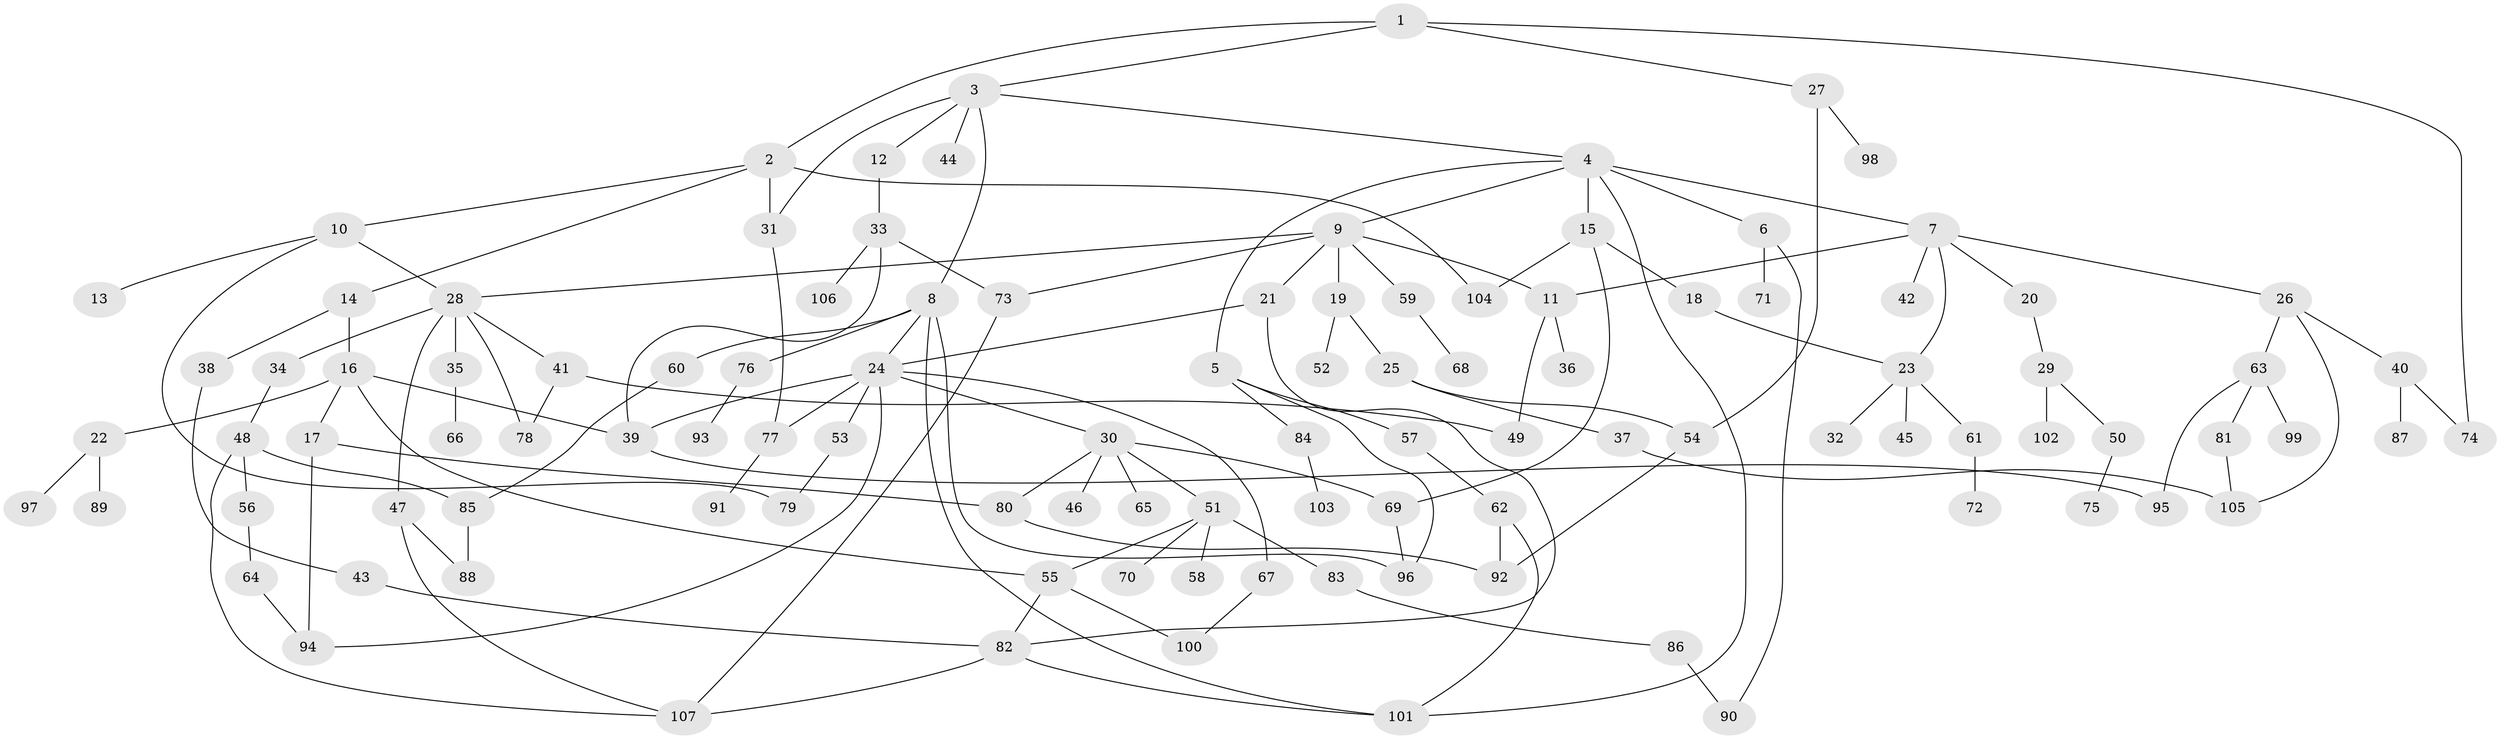 // Generated by graph-tools (version 1.1) at 2025/01/03/09/25 03:01:06]
// undirected, 107 vertices, 145 edges
graph export_dot {
graph [start="1"]
  node [color=gray90,style=filled];
  1;
  2;
  3;
  4;
  5;
  6;
  7;
  8;
  9;
  10;
  11;
  12;
  13;
  14;
  15;
  16;
  17;
  18;
  19;
  20;
  21;
  22;
  23;
  24;
  25;
  26;
  27;
  28;
  29;
  30;
  31;
  32;
  33;
  34;
  35;
  36;
  37;
  38;
  39;
  40;
  41;
  42;
  43;
  44;
  45;
  46;
  47;
  48;
  49;
  50;
  51;
  52;
  53;
  54;
  55;
  56;
  57;
  58;
  59;
  60;
  61;
  62;
  63;
  64;
  65;
  66;
  67;
  68;
  69;
  70;
  71;
  72;
  73;
  74;
  75;
  76;
  77;
  78;
  79;
  80;
  81;
  82;
  83;
  84;
  85;
  86;
  87;
  88;
  89;
  90;
  91;
  92;
  93;
  94;
  95;
  96;
  97;
  98;
  99;
  100;
  101;
  102;
  103;
  104;
  105;
  106;
  107;
  1 -- 2;
  1 -- 3;
  1 -- 27;
  1 -- 74;
  2 -- 10;
  2 -- 14;
  2 -- 31;
  2 -- 104;
  3 -- 4;
  3 -- 8;
  3 -- 12;
  3 -- 31;
  3 -- 44;
  4 -- 5;
  4 -- 6;
  4 -- 7;
  4 -- 9;
  4 -- 15;
  4 -- 101;
  5 -- 57;
  5 -- 84;
  5 -- 96;
  6 -- 71;
  6 -- 90;
  7 -- 20;
  7 -- 26;
  7 -- 42;
  7 -- 11;
  7 -- 23;
  8 -- 60;
  8 -- 76;
  8 -- 101;
  8 -- 96;
  8 -- 24;
  9 -- 11;
  9 -- 19;
  9 -- 21;
  9 -- 59;
  9 -- 28;
  9 -- 73;
  10 -- 13;
  10 -- 28;
  10 -- 79;
  11 -- 36;
  11 -- 49;
  12 -- 33;
  14 -- 16;
  14 -- 38;
  15 -- 18;
  15 -- 69;
  15 -- 104;
  16 -- 17;
  16 -- 22;
  16 -- 55;
  16 -- 39;
  17 -- 80;
  17 -- 94;
  18 -- 23;
  19 -- 25;
  19 -- 52;
  20 -- 29;
  21 -- 24;
  21 -- 82;
  22 -- 89;
  22 -- 97;
  23 -- 32;
  23 -- 45;
  23 -- 61;
  24 -- 30;
  24 -- 39;
  24 -- 53;
  24 -- 67;
  24 -- 94;
  24 -- 77;
  25 -- 37;
  25 -- 54;
  26 -- 40;
  26 -- 63;
  26 -- 105;
  27 -- 98;
  27 -- 54;
  28 -- 34;
  28 -- 35;
  28 -- 41;
  28 -- 47;
  28 -- 78;
  29 -- 50;
  29 -- 102;
  30 -- 46;
  30 -- 51;
  30 -- 65;
  30 -- 80;
  30 -- 69;
  31 -- 77;
  33 -- 73;
  33 -- 106;
  33 -- 39;
  34 -- 48;
  35 -- 66;
  37 -- 105;
  38 -- 43;
  39 -- 95;
  40 -- 74;
  40 -- 87;
  41 -- 49;
  41 -- 78;
  43 -- 82;
  47 -- 107;
  47 -- 88;
  48 -- 56;
  48 -- 85;
  48 -- 107;
  50 -- 75;
  51 -- 55;
  51 -- 58;
  51 -- 70;
  51 -- 83;
  53 -- 79;
  54 -- 92;
  55 -- 82;
  55 -- 100;
  56 -- 64;
  57 -- 62;
  59 -- 68;
  60 -- 85;
  61 -- 72;
  62 -- 92;
  62 -- 101;
  63 -- 81;
  63 -- 95;
  63 -- 99;
  64 -- 94;
  67 -- 100;
  69 -- 96;
  73 -- 107;
  76 -- 93;
  77 -- 91;
  80 -- 92;
  81 -- 105;
  82 -- 107;
  82 -- 101;
  83 -- 86;
  84 -- 103;
  85 -- 88;
  86 -- 90;
}
